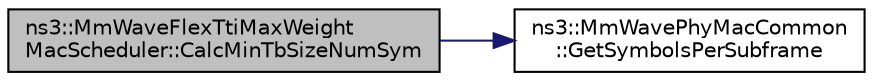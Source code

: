 digraph "ns3::MmWaveFlexTtiMaxWeightMacScheduler::CalcMinTbSizeNumSym"
{
  edge [fontname="Helvetica",fontsize="10",labelfontname="Helvetica",labelfontsize="10"];
  node [fontname="Helvetica",fontsize="10",shape=record];
  rankdir="LR";
  Node1 [label="ns3::MmWaveFlexTtiMaxWeight\lMacScheduler::CalcMinTbSizeNumSym",height=0.2,width=0.4,color="black", fillcolor="grey75", style="filled", fontcolor="black"];
  Node1 -> Node2 [color="midnightblue",fontsize="10",style="solid"];
  Node2 [label="ns3::MmWavePhyMacCommon\l::GetSymbolsPerSubframe",height=0.2,width=0.4,color="black", fillcolor="white", style="filled",URL="$df/df4/classns3_1_1MmWavePhyMacCommon.html#a2fe835b76e3c689defa413e395cd10cb"];
}
